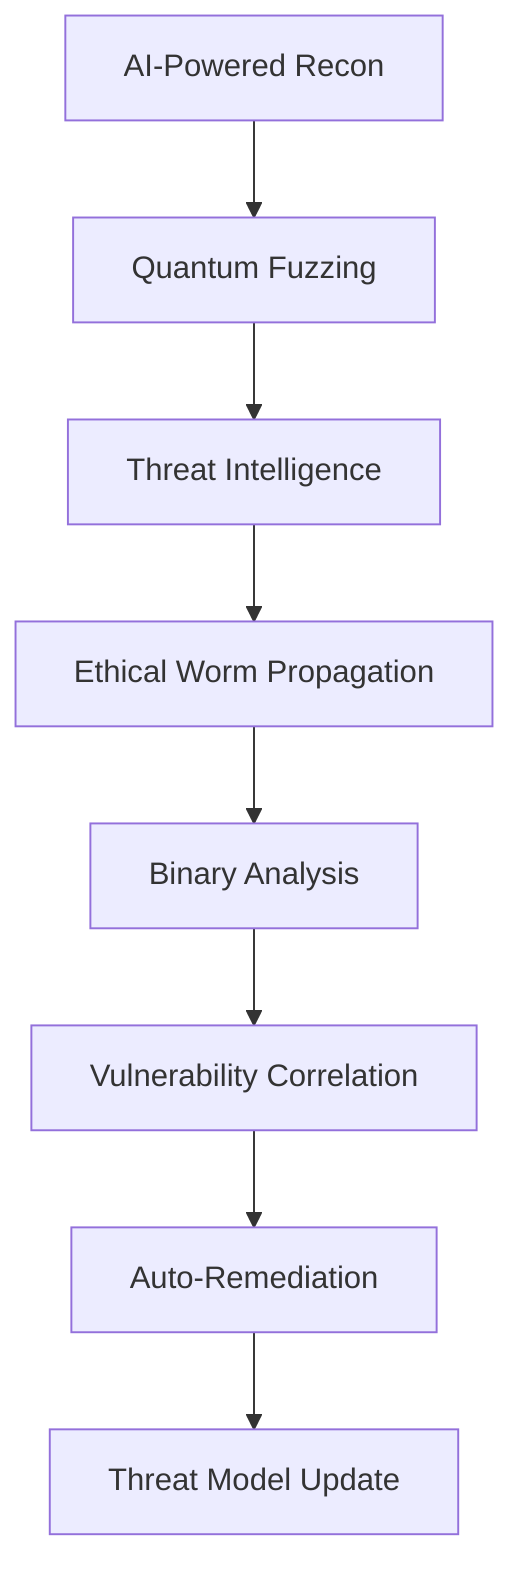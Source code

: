 graph TD
    A[AI-Powered Recon] --> B[Quantum Fuzzing]
    B --> C[Threat Intelligence]
    C --> D[Ethical Worm Propagation]
    D --> E[Binary Analysis]
    E --> F[Vulnerability Correlation]
    F --> G[Auto-Remediation]
    G --> H[Threat Model Update]